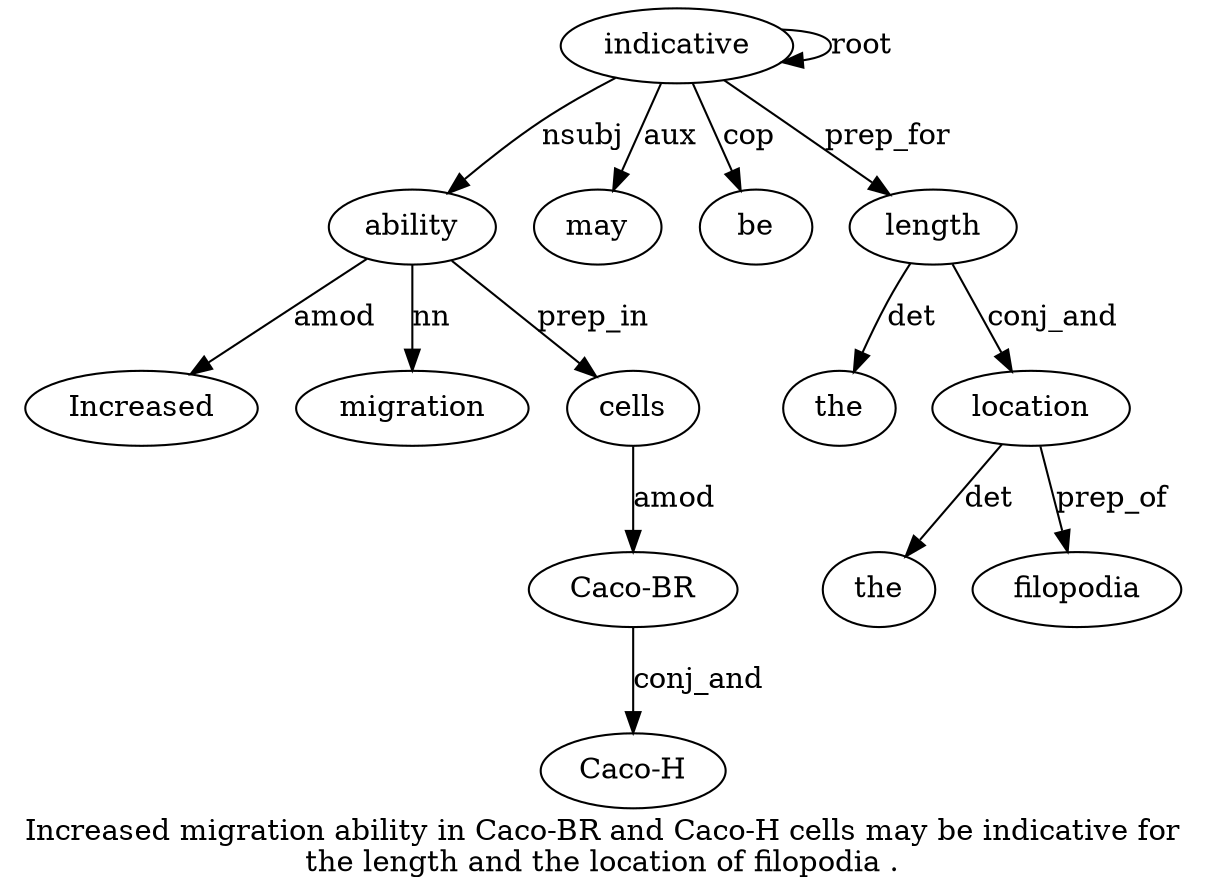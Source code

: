 digraph "Increased migration ability in Caco-BR and Caco-H cells may be indicative for the length and the location of filopodia ." {
label="Increased migration ability in Caco-BR and Caco-H cells may be indicative for
the length and the location of filopodia .";
ability3 [style=filled, fillcolor=white, label=ability];
Increased1 [style=filled, fillcolor=white, label=Increased];
ability3 -> Increased1  [label=amod];
migration2 [style=filled, fillcolor=white, label=migration];
ability3 -> migration2  [label=nn];
indicative11 [style=filled, fillcolor=white, label=indicative];
indicative11 -> ability3  [label=nsubj];
cells8 [style=filled, fillcolor=white, label=cells];
"Caco-BR5" [style=filled, fillcolor=white, label="Caco-BR"];
cells8 -> "Caco-BR5"  [label=amod];
"Caco-H7" [style=filled, fillcolor=white, label="Caco-H"];
"Caco-BR5" -> "Caco-H7"  [label=conj_and];
ability3 -> cells8  [label=prep_in];
may9 [style=filled, fillcolor=white, label=may];
indicative11 -> may9  [label=aux];
be10 [style=filled, fillcolor=white, label=be];
indicative11 -> be10  [label=cop];
indicative11 -> indicative11  [label=root];
length14 [style=filled, fillcolor=white, label=length];
the13 [style=filled, fillcolor=white, label=the];
length14 -> the13  [label=det];
indicative11 -> length14  [label=prep_for];
location17 [style=filled, fillcolor=white, label=location];
the16 [style=filled, fillcolor=white, label=the];
location17 -> the16  [label=det];
length14 -> location17  [label=conj_and];
filopodia19 [style=filled, fillcolor=white, label=filopodia];
location17 -> filopodia19  [label=prep_of];
}
